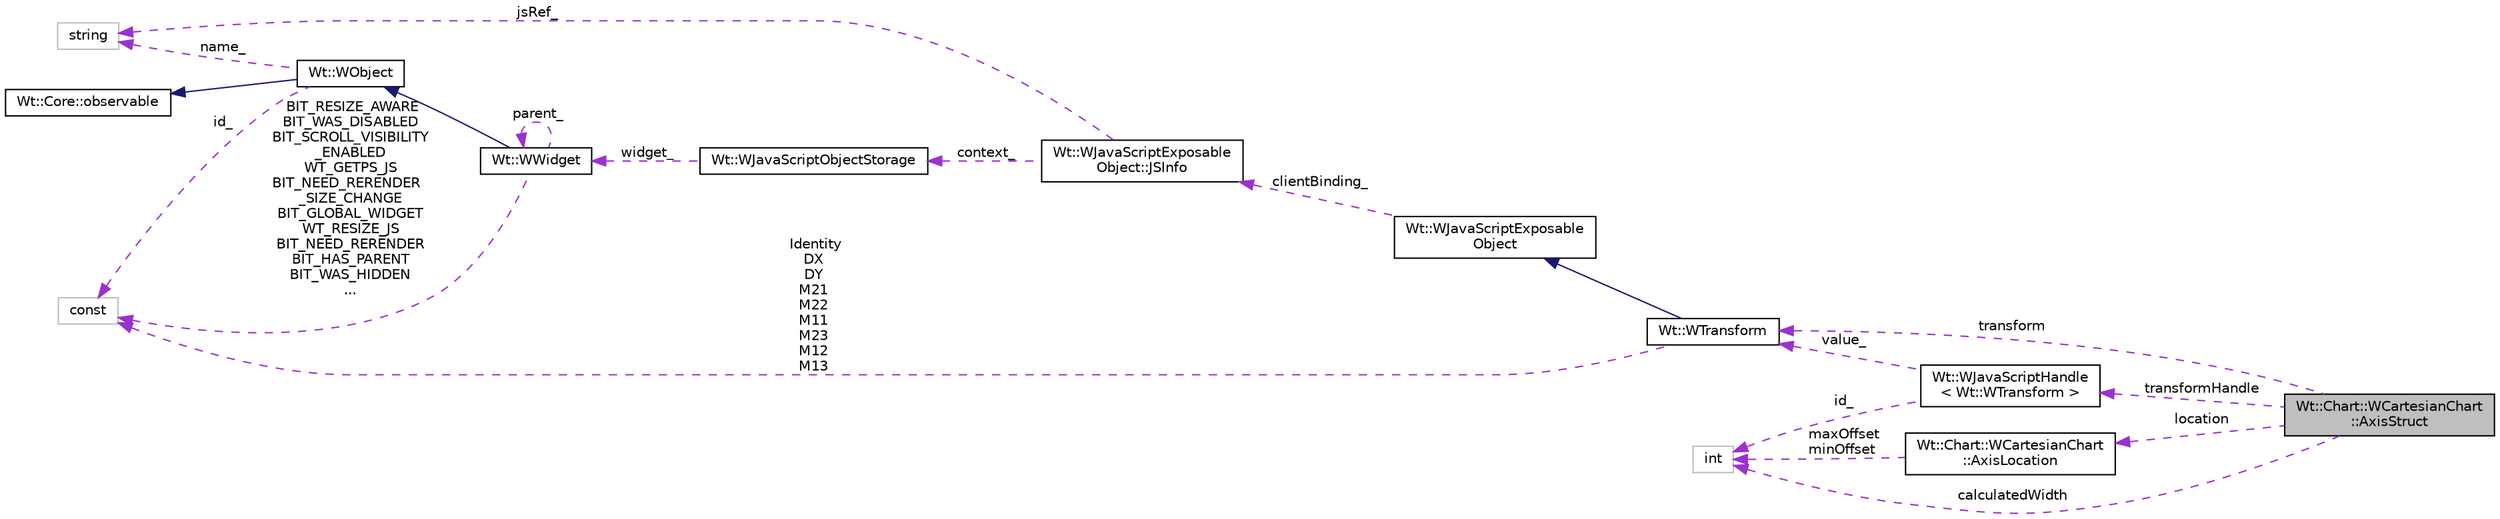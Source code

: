 digraph "Wt::Chart::WCartesianChart::AxisStruct"
{
 // LATEX_PDF_SIZE
  edge [fontname="Helvetica",fontsize="10",labelfontname="Helvetica",labelfontsize="10"];
  node [fontname="Helvetica",fontsize="10",shape=record];
  rankdir="LR";
  Node1 [label="Wt::Chart::WCartesianChart\l::AxisStruct",height=0.2,width=0.4,color="black", fillcolor="grey75", style="filled", fontcolor="black",tooltip=" "];
  Node2 -> Node1 [dir="back",color="darkorchid3",fontsize="10",style="dashed",label=" transformHandle" ];
  Node2 [label="Wt::WJavaScriptHandle\l\< Wt::WTransform \>",height=0.2,width=0.4,color="black", fillcolor="white", style="filled",URL="$classWt_1_1WJavaScriptHandle.html",tooltip=" "];
  Node3 -> Node2 [dir="back",color="darkorchid3",fontsize="10",style="dashed",label=" value_" ];
  Node3 [label="Wt::WTransform",height=0.2,width=0.4,color="black", fillcolor="white", style="filled",URL="$classWt_1_1WTransform.html",tooltip="A value class that defines a 2D affine transformation matrix."];
  Node4 -> Node3 [dir="back",color="midnightblue",fontsize="10",style="solid"];
  Node4 [label="Wt::WJavaScriptExposable\lObject",height=0.2,width=0.4,color="black", fillcolor="white", style="filled",URL="$classWt_1_1WJavaScriptExposableObject.html",tooltip="A JavaScript exposable object."];
  Node5 -> Node4 [dir="back",color="darkorchid3",fontsize="10",style="dashed",label=" clientBinding_" ];
  Node5 [label="Wt::WJavaScriptExposable\lObject::JSInfo",height=0.2,width=0.4,color="black", fillcolor="white", style="filled",URL="$structWt_1_1WJavaScriptExposableObject_1_1JSInfo.html",tooltip=" "];
  Node6 -> Node5 [dir="back",color="darkorchid3",fontsize="10",style="dashed",label=" jsRef_" ];
  Node6 [label="string",height=0.2,width=0.4,color="grey75", fillcolor="white", style="filled",tooltip=" "];
  Node7 -> Node5 [dir="back",color="darkorchid3",fontsize="10",style="dashed",label=" context_" ];
  Node7 [label="Wt::WJavaScriptObjectStorage",height=0.2,width=0.4,color="black", fillcolor="white", style="filled",URL="$classWt_1_1WJavaScriptObjectStorage.html",tooltip=" "];
  Node8 -> Node7 [dir="back",color="darkorchid3",fontsize="10",style="dashed",label=" widget_" ];
  Node8 [label="Wt::WWidget",height=0.2,width=0.4,color="black", fillcolor="white", style="filled",URL="$classWt_1_1WWidget.html",tooltip="The abstract base class for a user-interface component."];
  Node9 -> Node8 [dir="back",color="midnightblue",fontsize="10",style="solid"];
  Node9 [label="Wt::WObject",height=0.2,width=0.4,color="black", fillcolor="white", style="filled",URL="$classWt_1_1WObject.html",tooltip="A base class for objects that participate in the signal/slot system."];
  Node10 -> Node9 [dir="back",color="midnightblue",fontsize="10",style="solid"];
  Node10 [label="Wt::Core::observable",height=0.2,width=0.4,color="black", fillcolor="white", style="filled",URL="$classWt_1_1Core_1_1observable.html",tooltip="A base class for objects whose life-time can be tracked."];
  Node6 -> Node9 [dir="back",color="darkorchid3",fontsize="10",style="dashed",label=" name_" ];
  Node11 -> Node9 [dir="back",color="darkorchid3",fontsize="10",style="dashed",label=" id_" ];
  Node11 [label="const",height=0.2,width=0.4,color="grey75", fillcolor="white", style="filled",tooltip=" "];
  Node8 -> Node8 [dir="back",color="darkorchid3",fontsize="10",style="dashed",label=" parent_" ];
  Node11 -> Node8 [dir="back",color="darkorchid3",fontsize="10",style="dashed",label=" BIT_RESIZE_AWARE\nBIT_WAS_DISABLED\nBIT_SCROLL_VISIBILITY\l_ENABLED\nWT_GETPS_JS\nBIT_NEED_RERENDER\l_SIZE_CHANGE\nBIT_GLOBAL_WIDGET\nWT_RESIZE_JS\nBIT_NEED_RERENDER\nBIT_HAS_PARENT\nBIT_WAS_HIDDEN\n..." ];
  Node11 -> Node3 [dir="back",color="darkorchid3",fontsize="10",style="dashed",label=" Identity\nDX\nDY\nM21\nM22\nM11\nM23\nM12\nM13" ];
  Node12 -> Node2 [dir="back",color="darkorchid3",fontsize="10",style="dashed",label=" id_" ];
  Node12 [label="int",height=0.2,width=0.4,color="grey75", fillcolor="white", style="filled",tooltip=" "];
  Node3 -> Node1 [dir="back",color="darkorchid3",fontsize="10",style="dashed",label=" transform" ];
  Node12 -> Node1 [dir="back",color="darkorchid3",fontsize="10",style="dashed",label=" calculatedWidth" ];
  Node13 -> Node1 [dir="back",color="darkorchid3",fontsize="10",style="dashed",label=" location" ];
  Node13 [label="Wt::Chart::WCartesianChart\l::AxisLocation",height=0.2,width=0.4,color="black", fillcolor="white", style="filled",URL="$structWt_1_1Chart_1_1WCartesianChart_1_1AxisLocation.html",tooltip=" "];
  Node12 -> Node13 [dir="back",color="darkorchid3",fontsize="10",style="dashed",label=" maxOffset\nminOffset" ];
}
